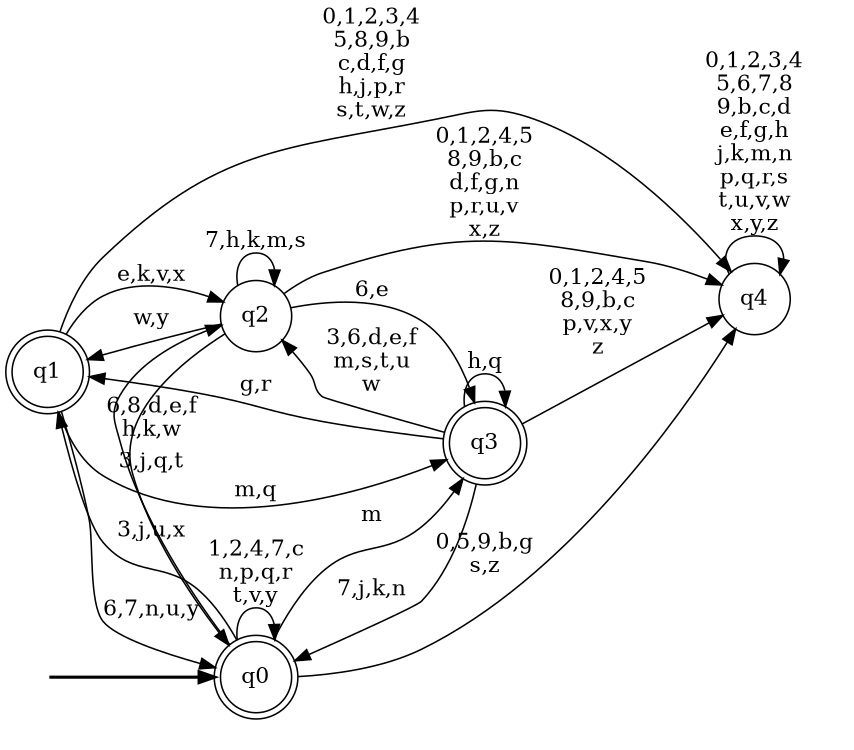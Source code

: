 digraph BlueStarA {
__start0 [style = invis, shape = none, label = "", width = 0, height = 0];

rankdir=LR;
size="8,5";

s0 [style="rounded,filled", color="black", fillcolor="white" shape="doublecircle", label="q0"];
s1 [style="rounded,filled", color="black", fillcolor="white" shape="doublecircle", label="q1"];
s2 [style="filled", color="black", fillcolor="white" shape="circle", label="q2"];
s3 [style="rounded,filled", color="black", fillcolor="white" shape="doublecircle", label="q3"];
s4 [style="filled", color="black", fillcolor="white" shape="circle", label="q4"];
subgraph cluster_main { 
	graph [pad=".75", ranksep="0.15", nodesep="0.15"];
	 style=invis; 
	__start0 -> s0 [penwidth=2];
}
s0 -> s0 [label="1,2,4,7,c\nn,p,q,r\nt,v,y"];
s0 -> s1 [label="3,j,u,x"];
s0 -> s2 [label="6,8,d,e,f\nh,k,w"];
s0 -> s3 [label="m"];
s0 -> s4 [label="0,5,9,b,g\ns,z"];
s1 -> s0 [label="6,7,n,u,y"];
s1 -> s2 [label="e,k,v,x"];
s1 -> s3 [label="m,q"];
s1 -> s4 [label="0,1,2,3,4\n5,8,9,b\nc,d,f,g\nh,j,p,r\ns,t,w,z"];
s2 -> s0 [label="3,j,q,t"];
s2 -> s1 [label="w,y"];
s2 -> s2 [label="7,h,k,m,s"];
s2 -> s3 [label="6,e"];
s2 -> s4 [label="0,1,2,4,5\n8,9,b,c\nd,f,g,n\np,r,u,v\nx,z"];
s3 -> s0 [label="7,j,k,n"];
s3 -> s1 [label="g,r"];
s3 -> s2 [label="3,6,d,e,f\nm,s,t,u\nw"];
s3 -> s3 [label="h,q"];
s3 -> s4 [label="0,1,2,4,5\n8,9,b,c\np,v,x,y\nz"];
s4 -> s4 [label="0,1,2,3,4\n5,6,7,8\n9,b,c,d\ne,f,g,h\nj,k,m,n\np,q,r,s\nt,u,v,w\nx,y,z"];

}